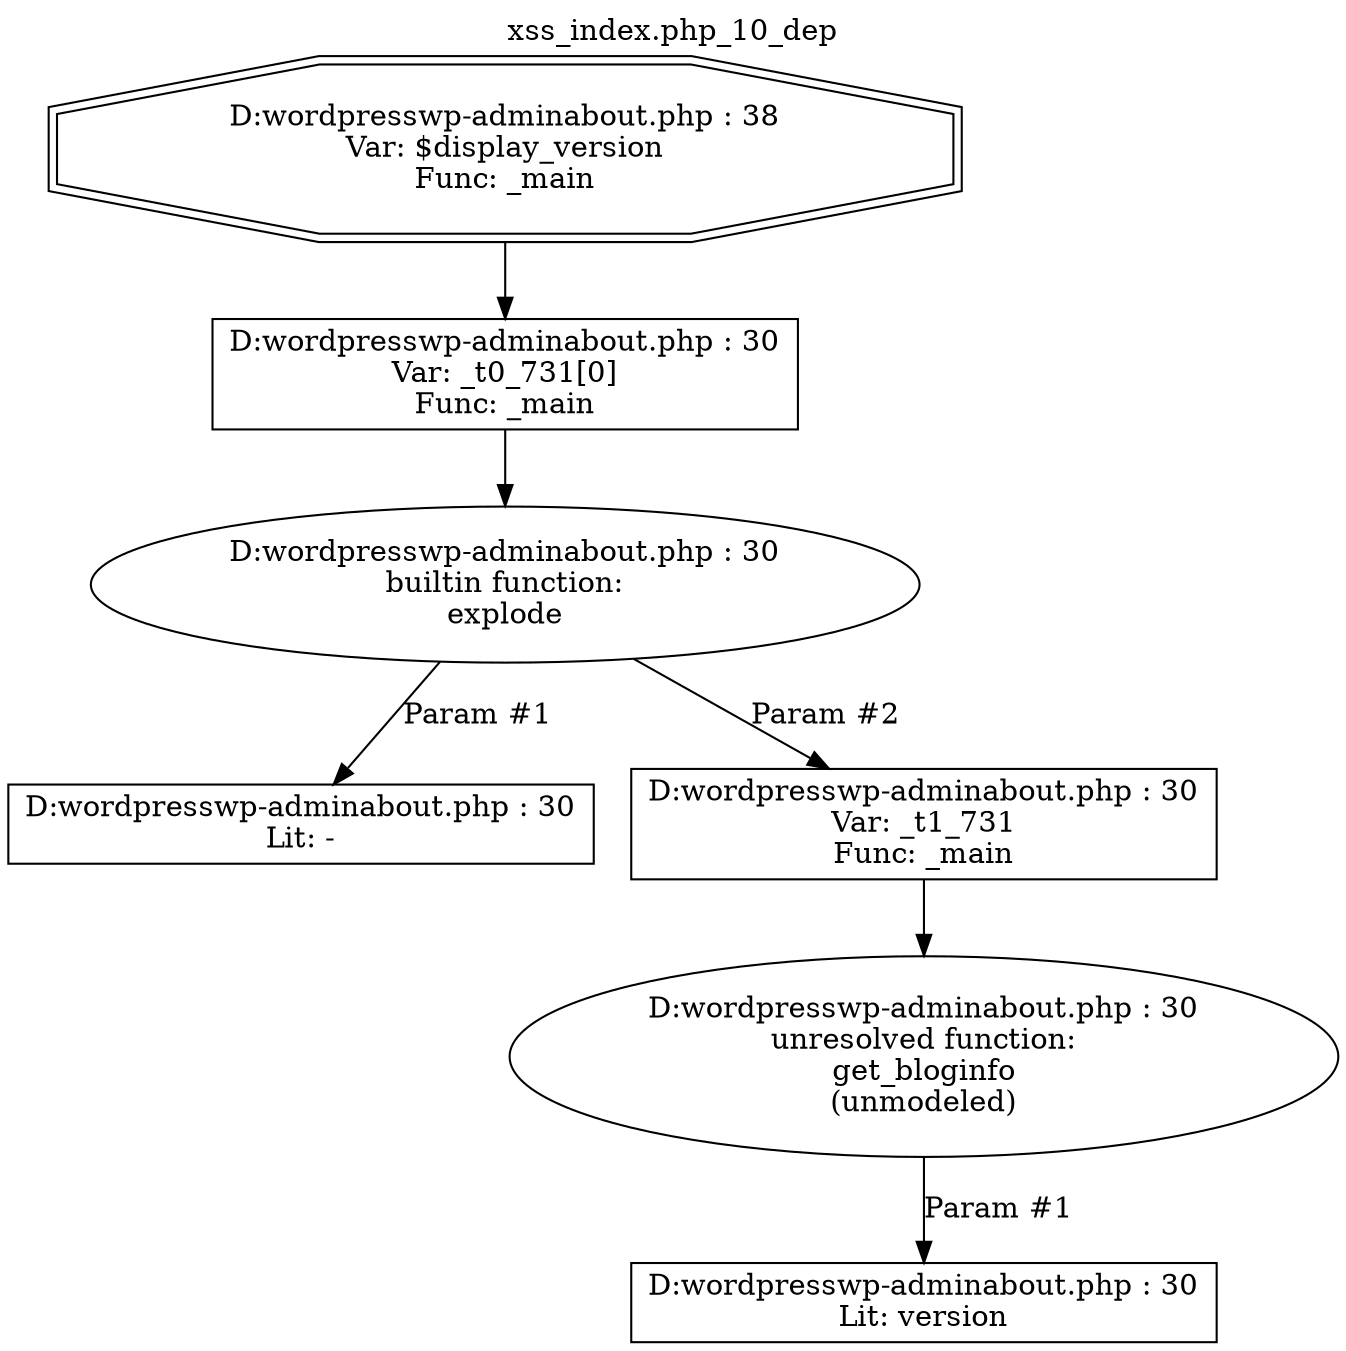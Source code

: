 digraph cfg {
  label="xss_index.php_10_dep";
  labelloc=t;
  n1 [shape=doubleoctagon, label="D:\wordpress\wp-admin\about.php : 38\nVar: $display_version\nFunc: _main\n"];
  n2 [shape=box, label="D:\wordpress\wp-admin\about.php : 30\nVar: _t0_731[0]\nFunc: _main\n"];
  n3 [shape=ellipse, label="D:\wordpress\wp-admin\about.php : 30\nbuiltin function:\nexplode\n"];
  n4 [shape=box, label="D:\wordpress\wp-admin\about.php : 30\nLit: -\n"];
  n5 [shape=box, label="D:\wordpress\wp-admin\about.php : 30\nVar: _t1_731\nFunc: _main\n"];
  n6 [shape=ellipse, label="D:\wordpress\wp-admin\about.php : 30\nunresolved function:\nget_bloginfo\n(unmodeled)\n"];
  n7 [shape=box, label="D:\wordpress\wp-admin\about.php : 30\nLit: version\n"];
  n2 -> n3;
  n3 -> n4[label="Param #1"];
  n3 -> n5[label="Param #2"];
  n5 -> n6;
  n6 -> n7[label="Param #1"];
  n1 -> n2;
}
